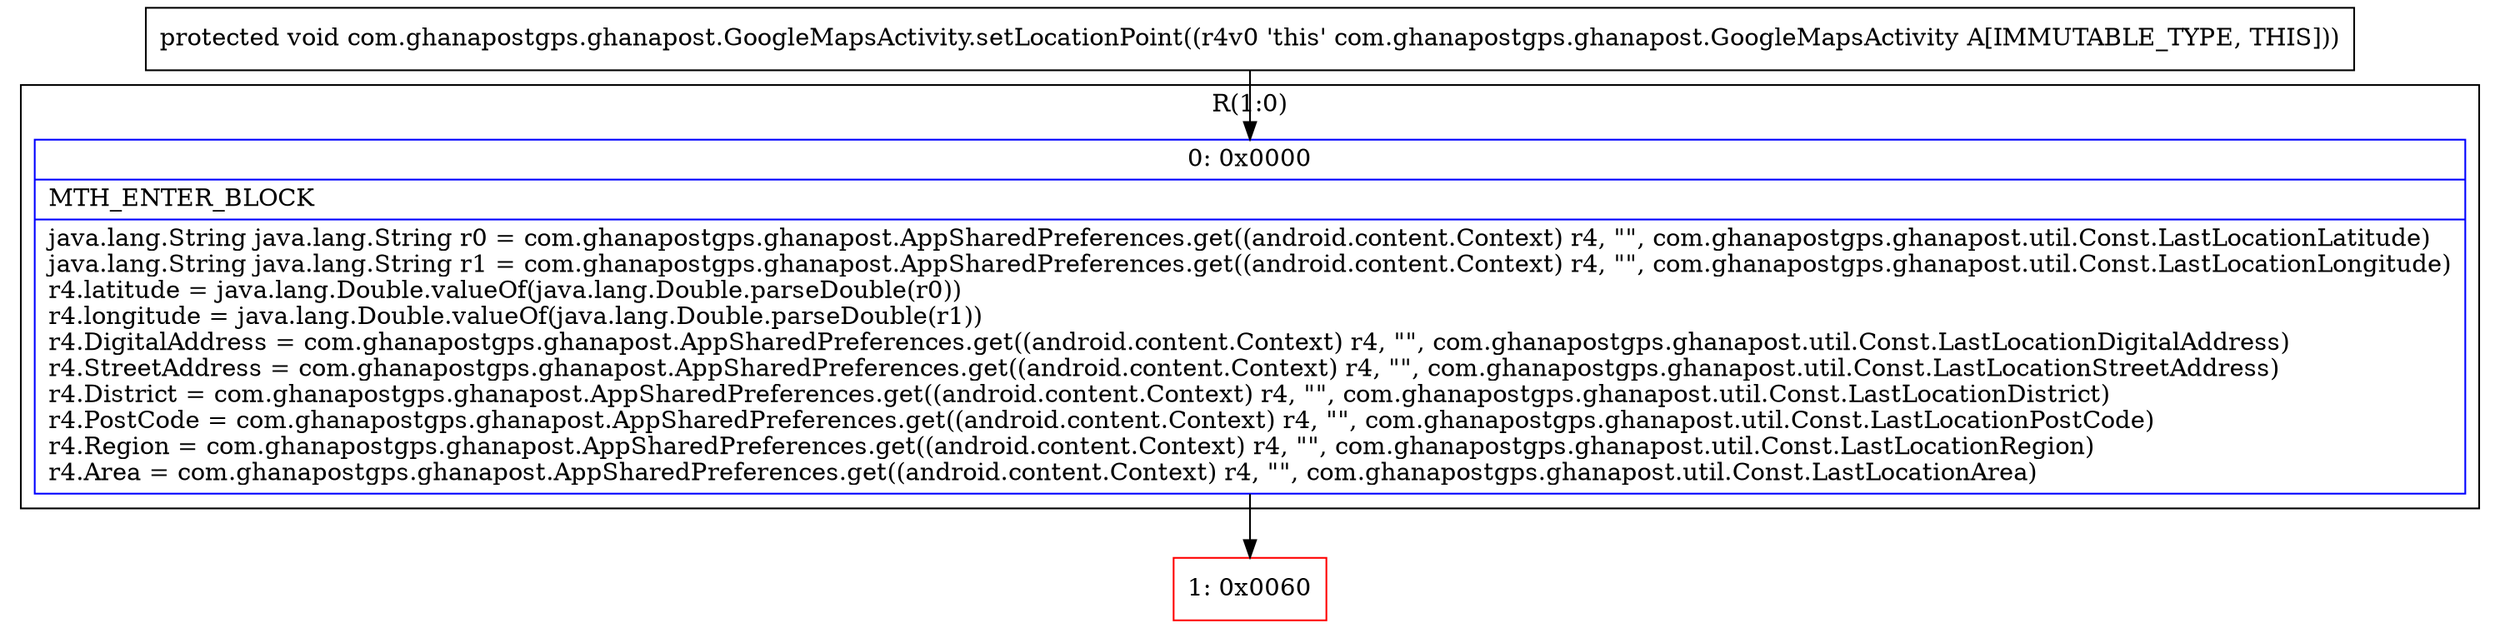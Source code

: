 digraph "CFG forcom.ghanapostgps.ghanapost.GoogleMapsActivity.setLocationPoint()V" {
subgraph cluster_Region_540210281 {
label = "R(1:0)";
node [shape=record,color=blue];
Node_0 [shape=record,label="{0\:\ 0x0000|MTH_ENTER_BLOCK\l|java.lang.String java.lang.String r0 = com.ghanapostgps.ghanapost.AppSharedPreferences.get((android.content.Context) r4, \"\", com.ghanapostgps.ghanapost.util.Const.LastLocationLatitude)\ljava.lang.String java.lang.String r1 = com.ghanapostgps.ghanapost.AppSharedPreferences.get((android.content.Context) r4, \"\", com.ghanapostgps.ghanapost.util.Const.LastLocationLongitude)\lr4.latitude = java.lang.Double.valueOf(java.lang.Double.parseDouble(r0))\lr4.longitude = java.lang.Double.valueOf(java.lang.Double.parseDouble(r1))\lr4.DigitalAddress = com.ghanapostgps.ghanapost.AppSharedPreferences.get((android.content.Context) r4, \"\", com.ghanapostgps.ghanapost.util.Const.LastLocationDigitalAddress)\lr4.StreetAddress = com.ghanapostgps.ghanapost.AppSharedPreferences.get((android.content.Context) r4, \"\", com.ghanapostgps.ghanapost.util.Const.LastLocationStreetAddress)\lr4.District = com.ghanapostgps.ghanapost.AppSharedPreferences.get((android.content.Context) r4, \"\", com.ghanapostgps.ghanapost.util.Const.LastLocationDistrict)\lr4.PostCode = com.ghanapostgps.ghanapost.AppSharedPreferences.get((android.content.Context) r4, \"\", com.ghanapostgps.ghanapost.util.Const.LastLocationPostCode)\lr4.Region = com.ghanapostgps.ghanapost.AppSharedPreferences.get((android.content.Context) r4, \"\", com.ghanapostgps.ghanapost.util.Const.LastLocationRegion)\lr4.Area = com.ghanapostgps.ghanapost.AppSharedPreferences.get((android.content.Context) r4, \"\", com.ghanapostgps.ghanapost.util.Const.LastLocationArea)\l}"];
}
Node_1 [shape=record,color=red,label="{1\:\ 0x0060}"];
MethodNode[shape=record,label="{protected void com.ghanapostgps.ghanapost.GoogleMapsActivity.setLocationPoint((r4v0 'this' com.ghanapostgps.ghanapost.GoogleMapsActivity A[IMMUTABLE_TYPE, THIS])) }"];
MethodNode -> Node_0;
Node_0 -> Node_1;
}


